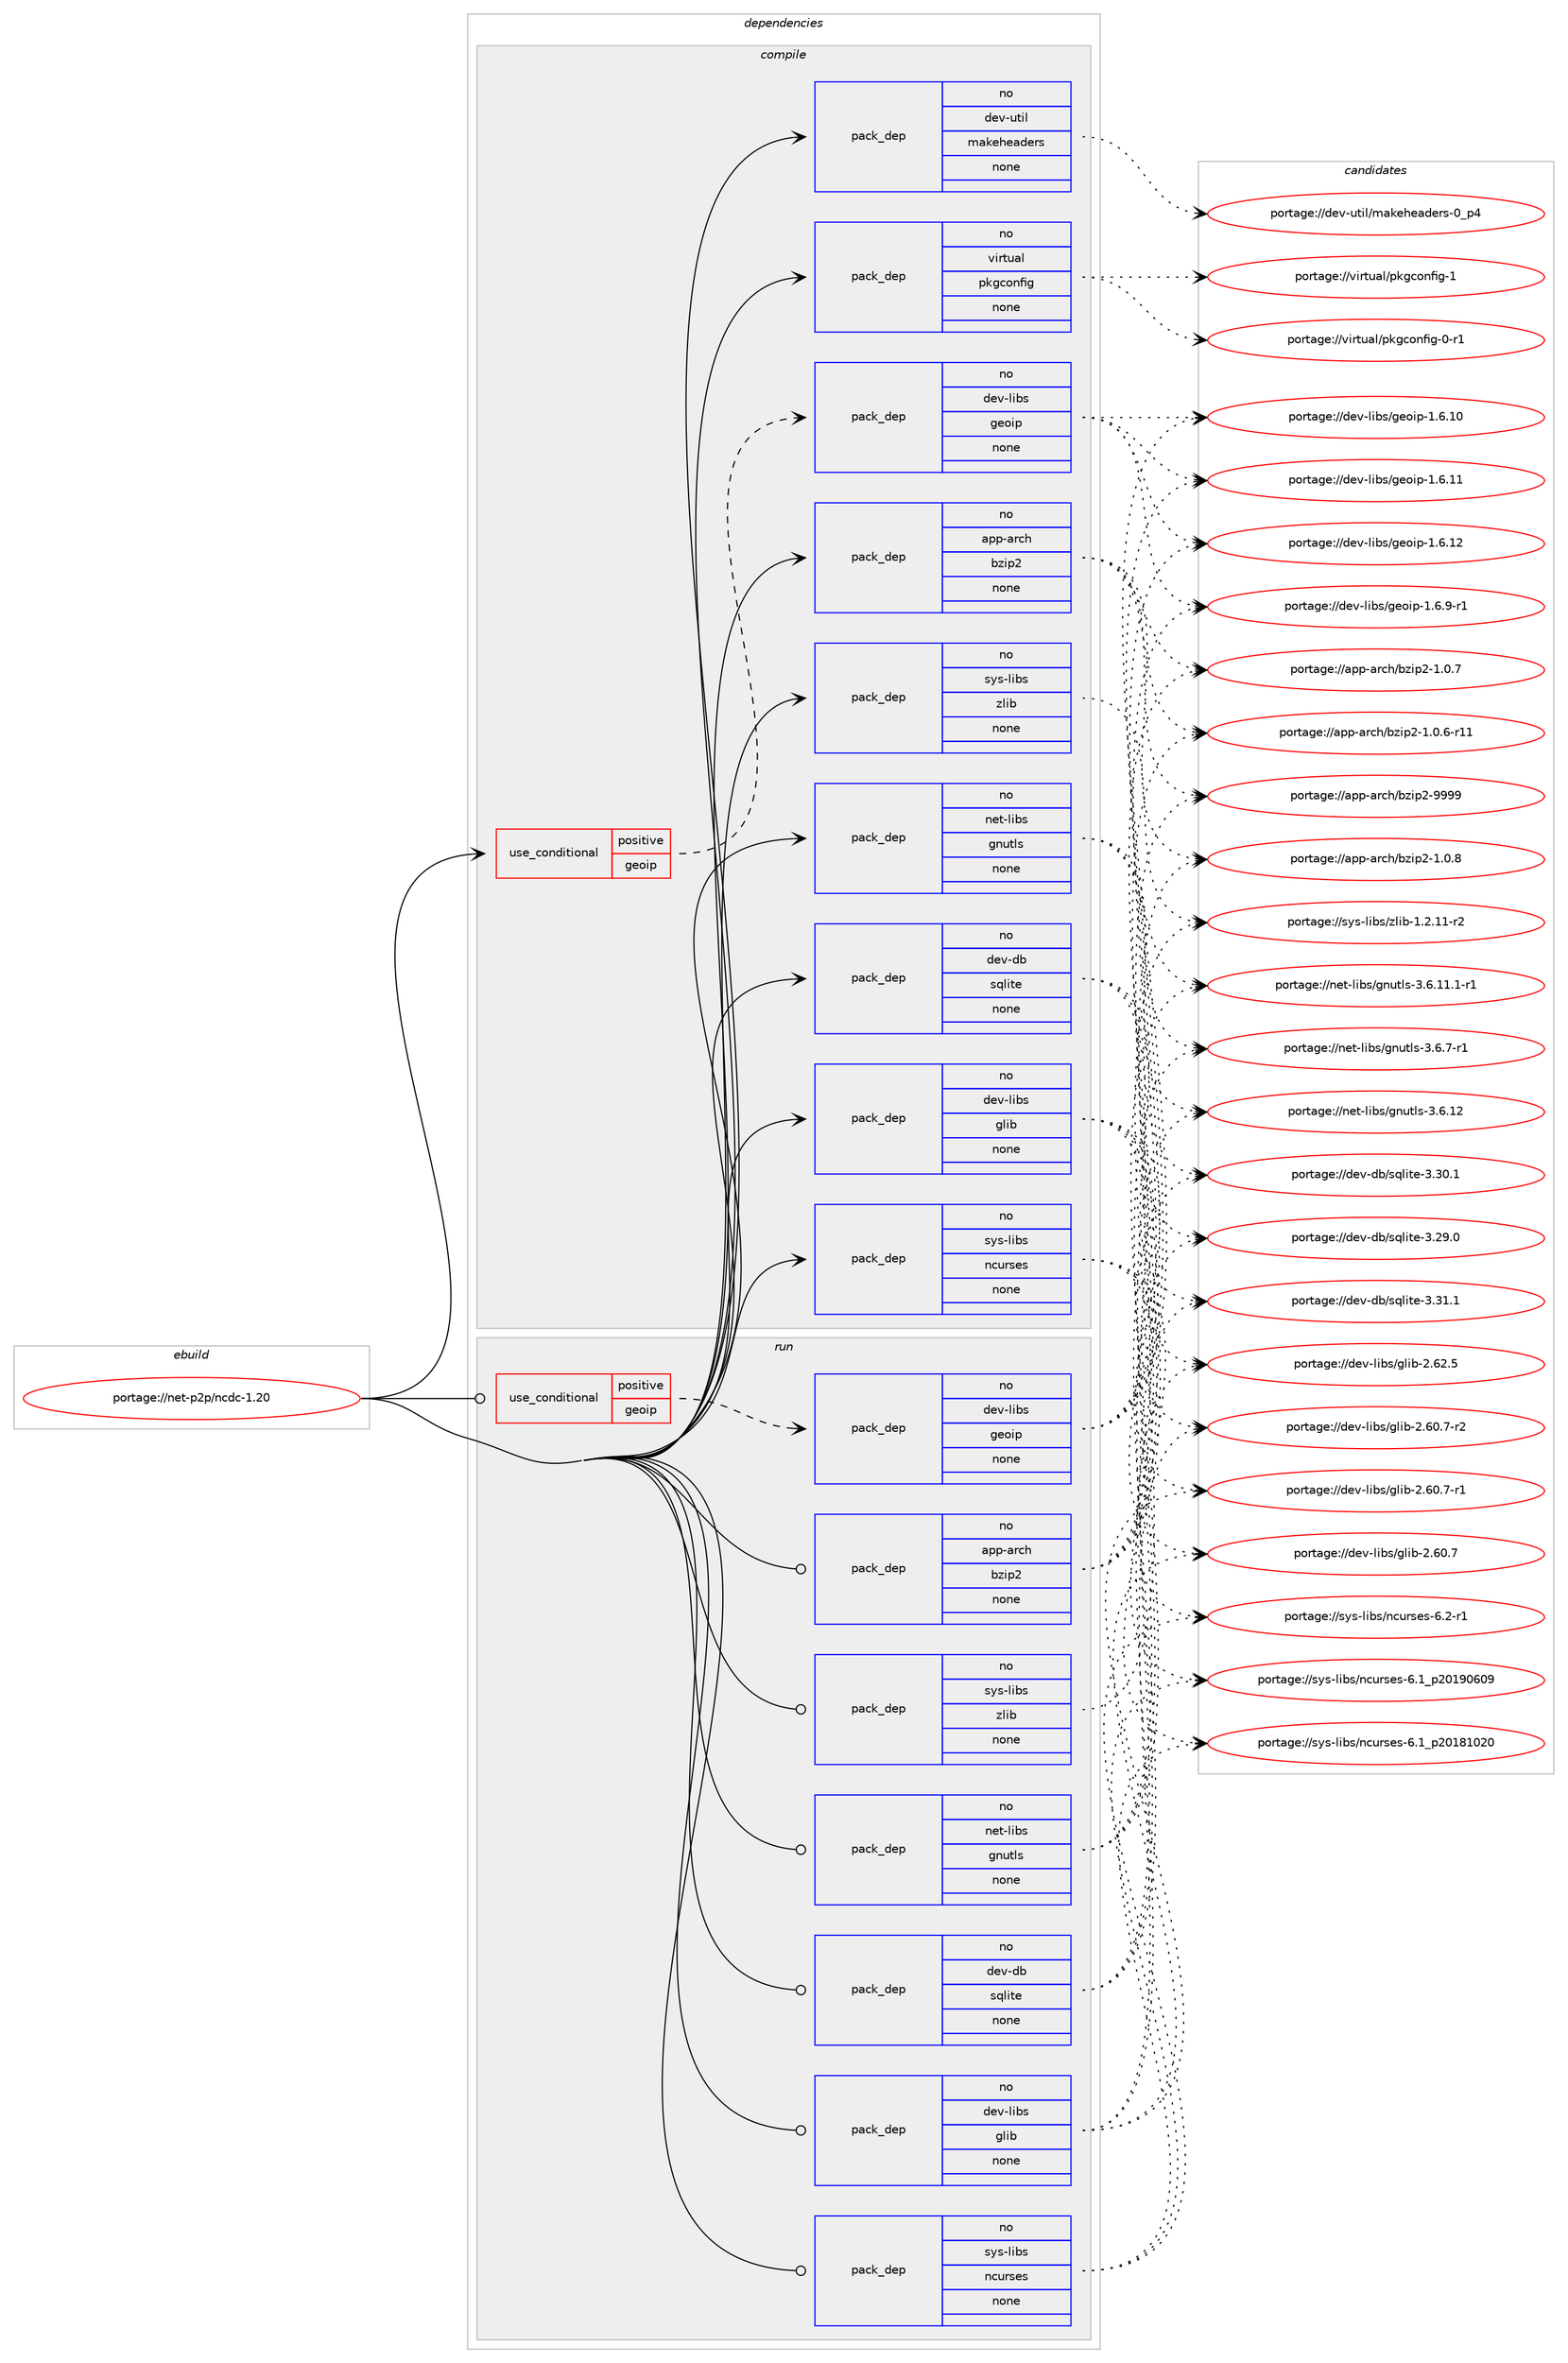 digraph prolog {

# *************
# Graph options
# *************

newrank=true;
concentrate=true;
compound=true;
graph [rankdir=LR,fontname=Helvetica,fontsize=10,ranksep=1.5];#, ranksep=2.5, nodesep=0.2];
edge  [arrowhead=vee];
node  [fontname=Helvetica,fontsize=10];

# **********
# The ebuild
# **********

subgraph cluster_leftcol {
color=gray;
rank=same;
label=<<i>ebuild</i>>;
id [label="portage://net-p2p/ncdc-1.20", color=red, width=4, href="../net-p2p/ncdc-1.20.svg"];
}

# ****************
# The dependencies
# ****************

subgraph cluster_midcol {
color=gray;
label=<<i>dependencies</i>>;
subgraph cluster_compile {
fillcolor="#eeeeee";
style=filled;
label=<<i>compile</i>>;
subgraph cond4879 {
dependency29794 [label=<<TABLE BORDER="0" CELLBORDER="1" CELLSPACING="0" CELLPADDING="4"><TR><TD ROWSPAN="3" CELLPADDING="10">use_conditional</TD></TR><TR><TD>positive</TD></TR><TR><TD>geoip</TD></TR></TABLE>>, shape=none, color=red];
subgraph pack24192 {
dependency29795 [label=<<TABLE BORDER="0" CELLBORDER="1" CELLSPACING="0" CELLPADDING="4" WIDTH="220"><TR><TD ROWSPAN="6" CELLPADDING="30">pack_dep</TD></TR><TR><TD WIDTH="110">no</TD></TR><TR><TD>dev-libs</TD></TR><TR><TD>geoip</TD></TR><TR><TD>none</TD></TR><TR><TD></TD></TR></TABLE>>, shape=none, color=blue];
}
dependency29794:e -> dependency29795:w [weight=20,style="dashed",arrowhead="vee"];
}
id:e -> dependency29794:w [weight=20,style="solid",arrowhead="vee"];
subgraph pack24193 {
dependency29796 [label=<<TABLE BORDER="0" CELLBORDER="1" CELLSPACING="0" CELLPADDING="4" WIDTH="220"><TR><TD ROWSPAN="6" CELLPADDING="30">pack_dep</TD></TR><TR><TD WIDTH="110">no</TD></TR><TR><TD>app-arch</TD></TR><TR><TD>bzip2</TD></TR><TR><TD>none</TD></TR><TR><TD></TD></TR></TABLE>>, shape=none, color=blue];
}
id:e -> dependency29796:w [weight=20,style="solid",arrowhead="vee"];
subgraph pack24194 {
dependency29797 [label=<<TABLE BORDER="0" CELLBORDER="1" CELLSPACING="0" CELLPADDING="4" WIDTH="220"><TR><TD ROWSPAN="6" CELLPADDING="30">pack_dep</TD></TR><TR><TD WIDTH="110">no</TD></TR><TR><TD>dev-db</TD></TR><TR><TD>sqlite</TD></TR><TR><TD>none</TD></TR><TR><TD></TD></TR></TABLE>>, shape=none, color=blue];
}
id:e -> dependency29797:w [weight=20,style="solid",arrowhead="vee"];
subgraph pack24195 {
dependency29798 [label=<<TABLE BORDER="0" CELLBORDER="1" CELLSPACING="0" CELLPADDING="4" WIDTH="220"><TR><TD ROWSPAN="6" CELLPADDING="30">pack_dep</TD></TR><TR><TD WIDTH="110">no</TD></TR><TR><TD>dev-libs</TD></TR><TR><TD>glib</TD></TR><TR><TD>none</TD></TR><TR><TD></TD></TR></TABLE>>, shape=none, color=blue];
}
id:e -> dependency29798:w [weight=20,style="solid",arrowhead="vee"];
subgraph pack24196 {
dependency29799 [label=<<TABLE BORDER="0" CELLBORDER="1" CELLSPACING="0" CELLPADDING="4" WIDTH="220"><TR><TD ROWSPAN="6" CELLPADDING="30">pack_dep</TD></TR><TR><TD WIDTH="110">no</TD></TR><TR><TD>dev-util</TD></TR><TR><TD>makeheaders</TD></TR><TR><TD>none</TD></TR><TR><TD></TD></TR></TABLE>>, shape=none, color=blue];
}
id:e -> dependency29799:w [weight=20,style="solid",arrowhead="vee"];
subgraph pack24197 {
dependency29800 [label=<<TABLE BORDER="0" CELLBORDER="1" CELLSPACING="0" CELLPADDING="4" WIDTH="220"><TR><TD ROWSPAN="6" CELLPADDING="30">pack_dep</TD></TR><TR><TD WIDTH="110">no</TD></TR><TR><TD>net-libs</TD></TR><TR><TD>gnutls</TD></TR><TR><TD>none</TD></TR><TR><TD></TD></TR></TABLE>>, shape=none, color=blue];
}
id:e -> dependency29800:w [weight=20,style="solid",arrowhead="vee"];
subgraph pack24198 {
dependency29801 [label=<<TABLE BORDER="0" CELLBORDER="1" CELLSPACING="0" CELLPADDING="4" WIDTH="220"><TR><TD ROWSPAN="6" CELLPADDING="30">pack_dep</TD></TR><TR><TD WIDTH="110">no</TD></TR><TR><TD>sys-libs</TD></TR><TR><TD>ncurses</TD></TR><TR><TD>none</TD></TR><TR><TD></TD></TR></TABLE>>, shape=none, color=blue];
}
id:e -> dependency29801:w [weight=20,style="solid",arrowhead="vee"];
subgraph pack24199 {
dependency29802 [label=<<TABLE BORDER="0" CELLBORDER="1" CELLSPACING="0" CELLPADDING="4" WIDTH="220"><TR><TD ROWSPAN="6" CELLPADDING="30">pack_dep</TD></TR><TR><TD WIDTH="110">no</TD></TR><TR><TD>sys-libs</TD></TR><TR><TD>zlib</TD></TR><TR><TD>none</TD></TR><TR><TD></TD></TR></TABLE>>, shape=none, color=blue];
}
id:e -> dependency29802:w [weight=20,style="solid",arrowhead="vee"];
subgraph pack24200 {
dependency29803 [label=<<TABLE BORDER="0" CELLBORDER="1" CELLSPACING="0" CELLPADDING="4" WIDTH="220"><TR><TD ROWSPAN="6" CELLPADDING="30">pack_dep</TD></TR><TR><TD WIDTH="110">no</TD></TR><TR><TD>virtual</TD></TR><TR><TD>pkgconfig</TD></TR><TR><TD>none</TD></TR><TR><TD></TD></TR></TABLE>>, shape=none, color=blue];
}
id:e -> dependency29803:w [weight=20,style="solid",arrowhead="vee"];
}
subgraph cluster_compileandrun {
fillcolor="#eeeeee";
style=filled;
label=<<i>compile and run</i>>;
}
subgraph cluster_run {
fillcolor="#eeeeee";
style=filled;
label=<<i>run</i>>;
subgraph cond4880 {
dependency29804 [label=<<TABLE BORDER="0" CELLBORDER="1" CELLSPACING="0" CELLPADDING="4"><TR><TD ROWSPAN="3" CELLPADDING="10">use_conditional</TD></TR><TR><TD>positive</TD></TR><TR><TD>geoip</TD></TR></TABLE>>, shape=none, color=red];
subgraph pack24201 {
dependency29805 [label=<<TABLE BORDER="0" CELLBORDER="1" CELLSPACING="0" CELLPADDING="4" WIDTH="220"><TR><TD ROWSPAN="6" CELLPADDING="30">pack_dep</TD></TR><TR><TD WIDTH="110">no</TD></TR><TR><TD>dev-libs</TD></TR><TR><TD>geoip</TD></TR><TR><TD>none</TD></TR><TR><TD></TD></TR></TABLE>>, shape=none, color=blue];
}
dependency29804:e -> dependency29805:w [weight=20,style="dashed",arrowhead="vee"];
}
id:e -> dependency29804:w [weight=20,style="solid",arrowhead="odot"];
subgraph pack24202 {
dependency29806 [label=<<TABLE BORDER="0" CELLBORDER="1" CELLSPACING="0" CELLPADDING="4" WIDTH="220"><TR><TD ROWSPAN="6" CELLPADDING="30">pack_dep</TD></TR><TR><TD WIDTH="110">no</TD></TR><TR><TD>app-arch</TD></TR><TR><TD>bzip2</TD></TR><TR><TD>none</TD></TR><TR><TD></TD></TR></TABLE>>, shape=none, color=blue];
}
id:e -> dependency29806:w [weight=20,style="solid",arrowhead="odot"];
subgraph pack24203 {
dependency29807 [label=<<TABLE BORDER="0" CELLBORDER="1" CELLSPACING="0" CELLPADDING="4" WIDTH="220"><TR><TD ROWSPAN="6" CELLPADDING="30">pack_dep</TD></TR><TR><TD WIDTH="110">no</TD></TR><TR><TD>dev-db</TD></TR><TR><TD>sqlite</TD></TR><TR><TD>none</TD></TR><TR><TD></TD></TR></TABLE>>, shape=none, color=blue];
}
id:e -> dependency29807:w [weight=20,style="solid",arrowhead="odot"];
subgraph pack24204 {
dependency29808 [label=<<TABLE BORDER="0" CELLBORDER="1" CELLSPACING="0" CELLPADDING="4" WIDTH="220"><TR><TD ROWSPAN="6" CELLPADDING="30">pack_dep</TD></TR><TR><TD WIDTH="110">no</TD></TR><TR><TD>dev-libs</TD></TR><TR><TD>glib</TD></TR><TR><TD>none</TD></TR><TR><TD></TD></TR></TABLE>>, shape=none, color=blue];
}
id:e -> dependency29808:w [weight=20,style="solid",arrowhead="odot"];
subgraph pack24205 {
dependency29809 [label=<<TABLE BORDER="0" CELLBORDER="1" CELLSPACING="0" CELLPADDING="4" WIDTH="220"><TR><TD ROWSPAN="6" CELLPADDING="30">pack_dep</TD></TR><TR><TD WIDTH="110">no</TD></TR><TR><TD>net-libs</TD></TR><TR><TD>gnutls</TD></TR><TR><TD>none</TD></TR><TR><TD></TD></TR></TABLE>>, shape=none, color=blue];
}
id:e -> dependency29809:w [weight=20,style="solid",arrowhead="odot"];
subgraph pack24206 {
dependency29810 [label=<<TABLE BORDER="0" CELLBORDER="1" CELLSPACING="0" CELLPADDING="4" WIDTH="220"><TR><TD ROWSPAN="6" CELLPADDING="30">pack_dep</TD></TR><TR><TD WIDTH="110">no</TD></TR><TR><TD>sys-libs</TD></TR><TR><TD>ncurses</TD></TR><TR><TD>none</TD></TR><TR><TD></TD></TR></TABLE>>, shape=none, color=blue];
}
id:e -> dependency29810:w [weight=20,style="solid",arrowhead="odot"];
subgraph pack24207 {
dependency29811 [label=<<TABLE BORDER="0" CELLBORDER="1" CELLSPACING="0" CELLPADDING="4" WIDTH="220"><TR><TD ROWSPAN="6" CELLPADDING="30">pack_dep</TD></TR><TR><TD WIDTH="110">no</TD></TR><TR><TD>sys-libs</TD></TR><TR><TD>zlib</TD></TR><TR><TD>none</TD></TR><TR><TD></TD></TR></TABLE>>, shape=none, color=blue];
}
id:e -> dependency29811:w [weight=20,style="solid",arrowhead="odot"];
}
}

# **************
# The candidates
# **************

subgraph cluster_choices {
rank=same;
color=gray;
label=<<i>candidates</i>>;

subgraph choice24192 {
color=black;
nodesep=1;
choice1001011184510810598115471031011111051124549465446574511449 [label="portage://dev-libs/geoip-1.6.9-r1", color=red, width=4,href="../dev-libs/geoip-1.6.9-r1.svg"];
choice10010111845108105981154710310111110511245494654464950 [label="portage://dev-libs/geoip-1.6.12", color=red, width=4,href="../dev-libs/geoip-1.6.12.svg"];
choice10010111845108105981154710310111110511245494654464949 [label="portage://dev-libs/geoip-1.6.11", color=red, width=4,href="../dev-libs/geoip-1.6.11.svg"];
choice10010111845108105981154710310111110511245494654464948 [label="portage://dev-libs/geoip-1.6.10", color=red, width=4,href="../dev-libs/geoip-1.6.10.svg"];
dependency29795:e -> choice1001011184510810598115471031011111051124549465446574511449:w [style=dotted,weight="100"];
dependency29795:e -> choice10010111845108105981154710310111110511245494654464950:w [style=dotted,weight="100"];
dependency29795:e -> choice10010111845108105981154710310111110511245494654464949:w [style=dotted,weight="100"];
dependency29795:e -> choice10010111845108105981154710310111110511245494654464948:w [style=dotted,weight="100"];
}
subgraph choice24193 {
color=black;
nodesep=1;
choice971121124597114991044798122105112504557575757 [label="portage://app-arch/bzip2-9999", color=red, width=4,href="../app-arch/bzip2-9999.svg"];
choice97112112459711499104479812210511250454946484656 [label="portage://app-arch/bzip2-1.0.8", color=red, width=4,href="../app-arch/bzip2-1.0.8.svg"];
choice97112112459711499104479812210511250454946484655 [label="portage://app-arch/bzip2-1.0.7", color=red, width=4,href="../app-arch/bzip2-1.0.7.svg"];
choice97112112459711499104479812210511250454946484654451144949 [label="portage://app-arch/bzip2-1.0.6-r11", color=red, width=4,href="../app-arch/bzip2-1.0.6-r11.svg"];
dependency29796:e -> choice971121124597114991044798122105112504557575757:w [style=dotted,weight="100"];
dependency29796:e -> choice97112112459711499104479812210511250454946484656:w [style=dotted,weight="100"];
dependency29796:e -> choice97112112459711499104479812210511250454946484655:w [style=dotted,weight="100"];
dependency29796:e -> choice97112112459711499104479812210511250454946484654451144949:w [style=dotted,weight="100"];
}
subgraph choice24194 {
color=black;
nodesep=1;
choice10010111845100984711511310810511610145514651494649 [label="portage://dev-db/sqlite-3.31.1", color=red, width=4,href="../dev-db/sqlite-3.31.1.svg"];
choice10010111845100984711511310810511610145514651484649 [label="portage://dev-db/sqlite-3.30.1", color=red, width=4,href="../dev-db/sqlite-3.30.1.svg"];
choice10010111845100984711511310810511610145514650574648 [label="portage://dev-db/sqlite-3.29.0", color=red, width=4,href="../dev-db/sqlite-3.29.0.svg"];
dependency29797:e -> choice10010111845100984711511310810511610145514651494649:w [style=dotted,weight="100"];
dependency29797:e -> choice10010111845100984711511310810511610145514651484649:w [style=dotted,weight="100"];
dependency29797:e -> choice10010111845100984711511310810511610145514650574648:w [style=dotted,weight="100"];
}
subgraph choice24195 {
color=black;
nodesep=1;
choice1001011184510810598115471031081059845504654504653 [label="portage://dev-libs/glib-2.62.5", color=red, width=4,href="../dev-libs/glib-2.62.5.svg"];
choice10010111845108105981154710310810598455046544846554511450 [label="portage://dev-libs/glib-2.60.7-r2", color=red, width=4,href="../dev-libs/glib-2.60.7-r2.svg"];
choice10010111845108105981154710310810598455046544846554511449 [label="portage://dev-libs/glib-2.60.7-r1", color=red, width=4,href="../dev-libs/glib-2.60.7-r1.svg"];
choice1001011184510810598115471031081059845504654484655 [label="portage://dev-libs/glib-2.60.7", color=red, width=4,href="../dev-libs/glib-2.60.7.svg"];
dependency29798:e -> choice1001011184510810598115471031081059845504654504653:w [style=dotted,weight="100"];
dependency29798:e -> choice10010111845108105981154710310810598455046544846554511450:w [style=dotted,weight="100"];
dependency29798:e -> choice10010111845108105981154710310810598455046544846554511449:w [style=dotted,weight="100"];
dependency29798:e -> choice1001011184510810598115471031081059845504654484655:w [style=dotted,weight="100"];
}
subgraph choice24196 {
color=black;
nodesep=1;
choice1001011184511711610510847109971071011041019710010111411545489511252 [label="portage://dev-util/makeheaders-0_p4", color=red, width=4,href="../dev-util/makeheaders-0_p4.svg"];
dependency29799:e -> choice1001011184511711610510847109971071011041019710010111411545489511252:w [style=dotted,weight="100"];
}
subgraph choice24197 {
color=black;
nodesep=1;
choice1101011164510810598115471031101171161081154551465446554511449 [label="portage://net-libs/gnutls-3.6.7-r1", color=red, width=4,href="../net-libs/gnutls-3.6.7-r1.svg"];
choice11010111645108105981154710311011711610811545514654464950 [label="portage://net-libs/gnutls-3.6.12", color=red, width=4,href="../net-libs/gnutls-3.6.12.svg"];
choice1101011164510810598115471031101171161081154551465446494946494511449 [label="portage://net-libs/gnutls-3.6.11.1-r1", color=red, width=4,href="../net-libs/gnutls-3.6.11.1-r1.svg"];
dependency29800:e -> choice1101011164510810598115471031101171161081154551465446554511449:w [style=dotted,weight="100"];
dependency29800:e -> choice11010111645108105981154710311011711610811545514654464950:w [style=dotted,weight="100"];
dependency29800:e -> choice1101011164510810598115471031101171161081154551465446494946494511449:w [style=dotted,weight="100"];
}
subgraph choice24198 {
color=black;
nodesep=1;
choice11512111545108105981154711099117114115101115455446504511449 [label="portage://sys-libs/ncurses-6.2-r1", color=red, width=4,href="../sys-libs/ncurses-6.2-r1.svg"];
choice1151211154510810598115471109911711411510111545544649951125048495748544857 [label="portage://sys-libs/ncurses-6.1_p20190609", color=red, width=4,href="../sys-libs/ncurses-6.1_p20190609.svg"];
choice1151211154510810598115471109911711411510111545544649951125048495649485048 [label="portage://sys-libs/ncurses-6.1_p20181020", color=red, width=4,href="../sys-libs/ncurses-6.1_p20181020.svg"];
dependency29801:e -> choice11512111545108105981154711099117114115101115455446504511449:w [style=dotted,weight="100"];
dependency29801:e -> choice1151211154510810598115471109911711411510111545544649951125048495748544857:w [style=dotted,weight="100"];
dependency29801:e -> choice1151211154510810598115471109911711411510111545544649951125048495649485048:w [style=dotted,weight="100"];
}
subgraph choice24199 {
color=black;
nodesep=1;
choice11512111545108105981154712210810598454946504649494511450 [label="portage://sys-libs/zlib-1.2.11-r2", color=red, width=4,href="../sys-libs/zlib-1.2.11-r2.svg"];
dependency29802:e -> choice11512111545108105981154712210810598454946504649494511450:w [style=dotted,weight="100"];
}
subgraph choice24200 {
color=black;
nodesep=1;
choice1181051141161179710847112107103991111101021051034549 [label="portage://virtual/pkgconfig-1", color=red, width=4,href="../virtual/pkgconfig-1.svg"];
choice11810511411611797108471121071039911111010210510345484511449 [label="portage://virtual/pkgconfig-0-r1", color=red, width=4,href="../virtual/pkgconfig-0-r1.svg"];
dependency29803:e -> choice1181051141161179710847112107103991111101021051034549:w [style=dotted,weight="100"];
dependency29803:e -> choice11810511411611797108471121071039911111010210510345484511449:w [style=dotted,weight="100"];
}
subgraph choice24201 {
color=black;
nodesep=1;
choice1001011184510810598115471031011111051124549465446574511449 [label="portage://dev-libs/geoip-1.6.9-r1", color=red, width=4,href="../dev-libs/geoip-1.6.9-r1.svg"];
choice10010111845108105981154710310111110511245494654464950 [label="portage://dev-libs/geoip-1.6.12", color=red, width=4,href="../dev-libs/geoip-1.6.12.svg"];
choice10010111845108105981154710310111110511245494654464949 [label="portage://dev-libs/geoip-1.6.11", color=red, width=4,href="../dev-libs/geoip-1.6.11.svg"];
choice10010111845108105981154710310111110511245494654464948 [label="portage://dev-libs/geoip-1.6.10", color=red, width=4,href="../dev-libs/geoip-1.6.10.svg"];
dependency29805:e -> choice1001011184510810598115471031011111051124549465446574511449:w [style=dotted,weight="100"];
dependency29805:e -> choice10010111845108105981154710310111110511245494654464950:w [style=dotted,weight="100"];
dependency29805:e -> choice10010111845108105981154710310111110511245494654464949:w [style=dotted,weight="100"];
dependency29805:e -> choice10010111845108105981154710310111110511245494654464948:w [style=dotted,weight="100"];
}
subgraph choice24202 {
color=black;
nodesep=1;
choice971121124597114991044798122105112504557575757 [label="portage://app-arch/bzip2-9999", color=red, width=4,href="../app-arch/bzip2-9999.svg"];
choice97112112459711499104479812210511250454946484656 [label="portage://app-arch/bzip2-1.0.8", color=red, width=4,href="../app-arch/bzip2-1.0.8.svg"];
choice97112112459711499104479812210511250454946484655 [label="portage://app-arch/bzip2-1.0.7", color=red, width=4,href="../app-arch/bzip2-1.0.7.svg"];
choice97112112459711499104479812210511250454946484654451144949 [label="portage://app-arch/bzip2-1.0.6-r11", color=red, width=4,href="../app-arch/bzip2-1.0.6-r11.svg"];
dependency29806:e -> choice971121124597114991044798122105112504557575757:w [style=dotted,weight="100"];
dependency29806:e -> choice97112112459711499104479812210511250454946484656:w [style=dotted,weight="100"];
dependency29806:e -> choice97112112459711499104479812210511250454946484655:w [style=dotted,weight="100"];
dependency29806:e -> choice97112112459711499104479812210511250454946484654451144949:w [style=dotted,weight="100"];
}
subgraph choice24203 {
color=black;
nodesep=1;
choice10010111845100984711511310810511610145514651494649 [label="portage://dev-db/sqlite-3.31.1", color=red, width=4,href="../dev-db/sqlite-3.31.1.svg"];
choice10010111845100984711511310810511610145514651484649 [label="portage://dev-db/sqlite-3.30.1", color=red, width=4,href="../dev-db/sqlite-3.30.1.svg"];
choice10010111845100984711511310810511610145514650574648 [label="portage://dev-db/sqlite-3.29.0", color=red, width=4,href="../dev-db/sqlite-3.29.0.svg"];
dependency29807:e -> choice10010111845100984711511310810511610145514651494649:w [style=dotted,weight="100"];
dependency29807:e -> choice10010111845100984711511310810511610145514651484649:w [style=dotted,weight="100"];
dependency29807:e -> choice10010111845100984711511310810511610145514650574648:w [style=dotted,weight="100"];
}
subgraph choice24204 {
color=black;
nodesep=1;
choice1001011184510810598115471031081059845504654504653 [label="portage://dev-libs/glib-2.62.5", color=red, width=4,href="../dev-libs/glib-2.62.5.svg"];
choice10010111845108105981154710310810598455046544846554511450 [label="portage://dev-libs/glib-2.60.7-r2", color=red, width=4,href="../dev-libs/glib-2.60.7-r2.svg"];
choice10010111845108105981154710310810598455046544846554511449 [label="portage://dev-libs/glib-2.60.7-r1", color=red, width=4,href="../dev-libs/glib-2.60.7-r1.svg"];
choice1001011184510810598115471031081059845504654484655 [label="portage://dev-libs/glib-2.60.7", color=red, width=4,href="../dev-libs/glib-2.60.7.svg"];
dependency29808:e -> choice1001011184510810598115471031081059845504654504653:w [style=dotted,weight="100"];
dependency29808:e -> choice10010111845108105981154710310810598455046544846554511450:w [style=dotted,weight="100"];
dependency29808:e -> choice10010111845108105981154710310810598455046544846554511449:w [style=dotted,weight="100"];
dependency29808:e -> choice1001011184510810598115471031081059845504654484655:w [style=dotted,weight="100"];
}
subgraph choice24205 {
color=black;
nodesep=1;
choice1101011164510810598115471031101171161081154551465446554511449 [label="portage://net-libs/gnutls-3.6.7-r1", color=red, width=4,href="../net-libs/gnutls-3.6.7-r1.svg"];
choice11010111645108105981154710311011711610811545514654464950 [label="portage://net-libs/gnutls-3.6.12", color=red, width=4,href="../net-libs/gnutls-3.6.12.svg"];
choice1101011164510810598115471031101171161081154551465446494946494511449 [label="portage://net-libs/gnutls-3.6.11.1-r1", color=red, width=4,href="../net-libs/gnutls-3.6.11.1-r1.svg"];
dependency29809:e -> choice1101011164510810598115471031101171161081154551465446554511449:w [style=dotted,weight="100"];
dependency29809:e -> choice11010111645108105981154710311011711610811545514654464950:w [style=dotted,weight="100"];
dependency29809:e -> choice1101011164510810598115471031101171161081154551465446494946494511449:w [style=dotted,weight="100"];
}
subgraph choice24206 {
color=black;
nodesep=1;
choice11512111545108105981154711099117114115101115455446504511449 [label="portage://sys-libs/ncurses-6.2-r1", color=red, width=4,href="../sys-libs/ncurses-6.2-r1.svg"];
choice1151211154510810598115471109911711411510111545544649951125048495748544857 [label="portage://sys-libs/ncurses-6.1_p20190609", color=red, width=4,href="../sys-libs/ncurses-6.1_p20190609.svg"];
choice1151211154510810598115471109911711411510111545544649951125048495649485048 [label="portage://sys-libs/ncurses-6.1_p20181020", color=red, width=4,href="../sys-libs/ncurses-6.1_p20181020.svg"];
dependency29810:e -> choice11512111545108105981154711099117114115101115455446504511449:w [style=dotted,weight="100"];
dependency29810:e -> choice1151211154510810598115471109911711411510111545544649951125048495748544857:w [style=dotted,weight="100"];
dependency29810:e -> choice1151211154510810598115471109911711411510111545544649951125048495649485048:w [style=dotted,weight="100"];
}
subgraph choice24207 {
color=black;
nodesep=1;
choice11512111545108105981154712210810598454946504649494511450 [label="portage://sys-libs/zlib-1.2.11-r2", color=red, width=4,href="../sys-libs/zlib-1.2.11-r2.svg"];
dependency29811:e -> choice11512111545108105981154712210810598454946504649494511450:w [style=dotted,weight="100"];
}
}

}
